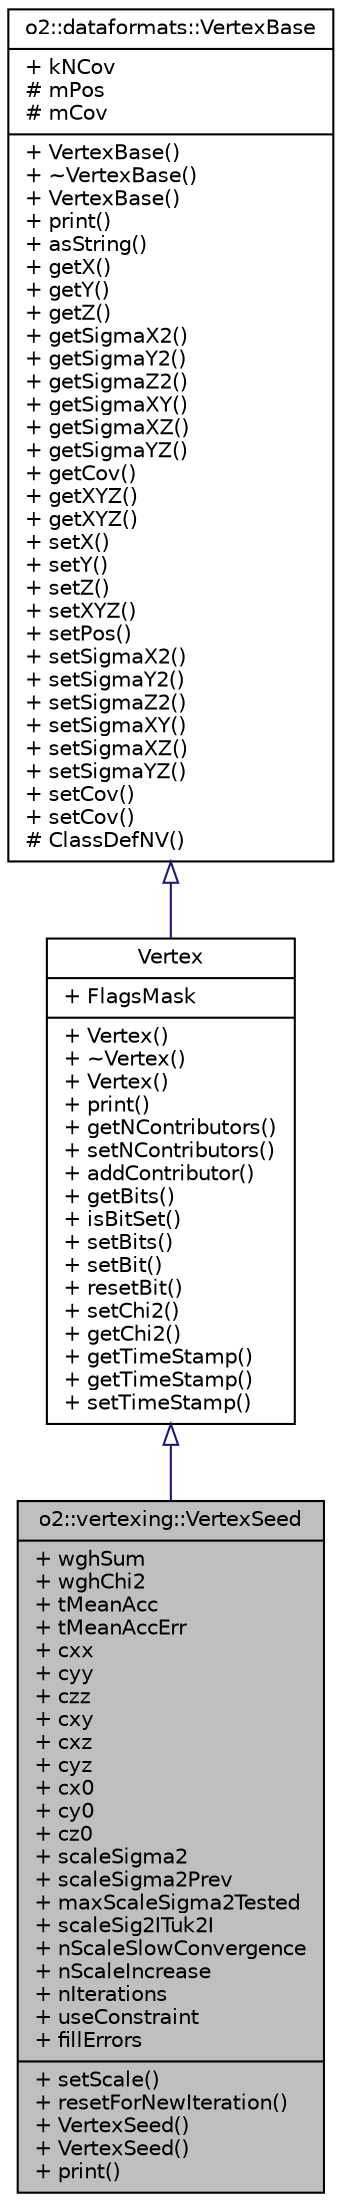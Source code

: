 digraph "o2::vertexing::VertexSeed"
{
 // INTERACTIVE_SVG=YES
  bgcolor="transparent";
  edge [fontname="Helvetica",fontsize="10",labelfontname="Helvetica",labelfontsize="10"];
  node [fontname="Helvetica",fontsize="10",shape=record];
  Node0 [label="{o2::vertexing::VertexSeed\n|+ wghSum\l+ wghChi2\l+ tMeanAcc\l+ tMeanAccErr\l+ cxx\l+ cyy\l+ czz\l+ cxy\l+ cxz\l+ cyz\l+ cx0\l+ cy0\l+ cz0\l+ scaleSigma2\l+ scaleSigma2Prev\l+ maxScaleSigma2Tested\l+ scaleSig2ITuk2I\l+ nScaleSlowConvergence\l+ nScaleIncrease\l+ nIterations\l+ useConstraint\l+ fillErrors\l|+ setScale()\l+ resetForNewIteration()\l+ VertexSeed()\l+ VertexSeed()\l+ print()\l}",height=0.2,width=0.4,color="black", fillcolor="grey75", style="filled", fontcolor="black"];
  Node1 -> Node0 [dir="back",color="midnightblue",fontsize="10",style="solid",arrowtail="onormal",fontname="Helvetica"];
  Node1 [label="{Vertex\n|+ FlagsMask\l|+ Vertex()\l+ ~Vertex()\l+ Vertex()\l+ print()\l+ getNContributors()\l+ setNContributors()\l+ addContributor()\l+ getBits()\l+ isBitSet()\l+ setBits()\l+ setBit()\l+ resetBit()\l+ setChi2()\l+ getChi2()\l+ getTimeStamp()\l+ getTimeStamp()\l+ setTimeStamp()\l}",height=0.2,width=0.4,color="black",URL="$dd/ded/classo2_1_1dataformats_1_1Vertex.html"];
  Node2 -> Node1 [dir="back",color="midnightblue",fontsize="10",style="solid",arrowtail="onormal",fontname="Helvetica"];
  Node2 [label="{o2::dataformats::VertexBase\n|+ kNCov\l# mPos\l# mCov\l|+ VertexBase()\l+ ~VertexBase()\l+ VertexBase()\l+ print()\l+ asString()\l+ getX()\l+ getY()\l+ getZ()\l+ getSigmaX2()\l+ getSigmaY2()\l+ getSigmaZ2()\l+ getSigmaXY()\l+ getSigmaXZ()\l+ getSigmaYZ()\l+ getCov()\l+ getXYZ()\l+ getXYZ()\l+ setX()\l+ setY()\l+ setZ()\l+ setXYZ()\l+ setPos()\l+ setSigmaX2()\l+ setSigmaY2()\l+ setSigmaZ2()\l+ setSigmaXY()\l+ setSigmaXZ()\l+ setSigmaYZ()\l+ setCov()\l+ setCov()\l# ClassDefNV()\l}",height=0.2,width=0.4,color="black",URL="$dc/d08/classo2_1_1dataformats_1_1VertexBase.html"];
}
